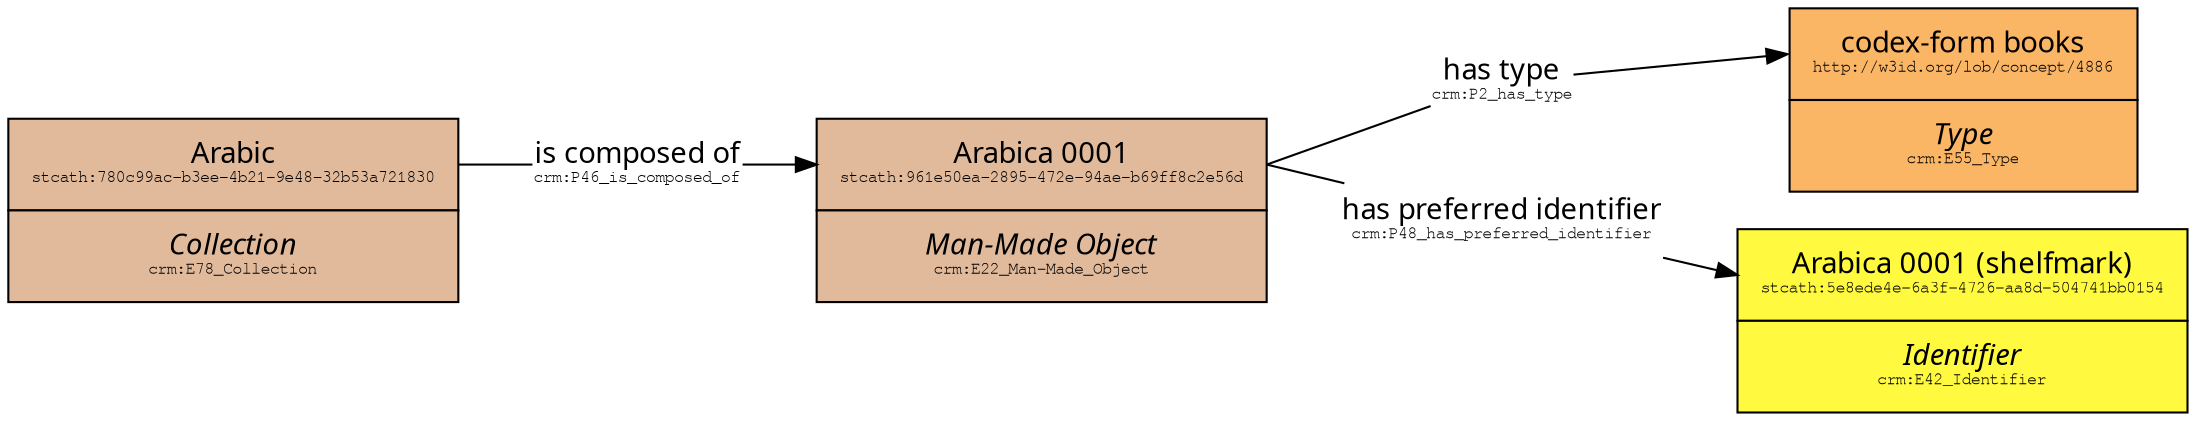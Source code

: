 // MSs
digraph {
	rankdir=LR splines=line
	node [margin=0 penwidth=3.0 shape=none]
	httpw3idorglobconcept4886 [label=<<TABLE BORDER="0" CELLBORDER="1" CELLSPACING="0">                <TR><TD PORT="instance" CELLPADDING="10" bgcolor="#FAB565"><FONT FACE="Ubuntu">codex-form books</FONT><BR /><FONT FACE="FreeMono" POINT-SIZE="8">http://w3id.org/lob/concept/4886</FONT></TD></TR>                <TR><TD PORT="class" CELLPADDING="10" bgcolor="#FAB565"><FONT FACE="Ubuntu"><I>Type</I></FONT><BR /><FONT FACE="FreeMono" POINT-SIZE="8">crm:E55_Type</FONT></TD></TR>                </TABLE>>]
	httpsdataligatusorgukstcatherinesms780c99acb3ee4b219e4832b53a721830 [label=<<TABLE BORDER="0" CELLBORDER="1" CELLSPACING="0">                <TR><TD PORT="instance" CELLPADDING="10" bgcolor="#E1BA9C"><FONT FACE="Ubuntu">Arabic</FONT><BR /><FONT FACE="FreeMono" POINT-SIZE="8">stcath:780c99ac-b3ee-4b21-9e48-32b53a721830</FONT></TD></TR>                <TR><TD PORT="class" CELLPADDING="10" bgcolor="#E1BA9C"><FONT FACE="Ubuntu"><I>Collection</I></FONT><BR /><FONT FACE="FreeMono" POINT-SIZE="8">crm:E78_Collection</FONT></TD></TR>                </TABLE>>]
	httpsdataligatusorgukstcatherinesms961e50ea2895472e94aeb69ff8c2e56d [label=<<TABLE BORDER="0" CELLBORDER="1" CELLSPACING="0">                <TR><TD PORT="instance" CELLPADDING="10" bgcolor="#E1BA9C"><FONT FACE="Ubuntu">Arabica 0001</FONT><BR /><FONT FACE="FreeMono" POINT-SIZE="8">stcath:961e50ea-2895-472e-94ae-b69ff8c2e56d</FONT></TD></TR>                <TR><TD PORT="class" CELLPADDING="10" bgcolor="#E1BA9C"><FONT FACE="Ubuntu"><I>Man-Made Object</I></FONT><BR /><FONT FACE="FreeMono" POINT-SIZE="8">crm:E22_Man-Made_Object</FONT></TD></TR>                </TABLE>>]
	httpsdataligatusorgukstcatherinesms5e8ede4e6a3f4726aa8d504741bb0154 [label=<<TABLE BORDER="0" CELLBORDER="1" CELLSPACING="0">                <TR><TD PORT="instance" CELLPADDING="10" bgcolor="#fffa40"><FONT FACE="Ubuntu">Arabica 0001 (shelfmark)</FONT><BR /><FONT FACE="FreeMono" POINT-SIZE="8">stcath:5e8ede4e-6a3f-4726-aa8d-504741bb0154</FONT></TD></TR>                <TR><TD PORT="class" CELLPADDING="10" bgcolor="#fffa40"><FONT FACE="Ubuntu"><I>Identifier</I></FONT><BR /><FONT FACE="FreeMono" POINT-SIZE="8">crm:E42_Identifier</FONT></TD></TR>                </TABLE>>]
	httpwwwcidoccrmorgcidoccrmP2_has_type [label=<<FONT FACE="Ubuntu">has type</FONT><BR /><FONT FACE="FreeMono" POINT-SIZE="8">crm:P2_has_type</FONT>>]
	httpsdataligatusorgukstcatherinesms961e50ea2895472e94aeb69ff8c2e56d:instance -> httpwwwcidoccrmorgcidoccrmP2_has_type [arrowhead=none]
	httpwwwcidoccrmorgcidoccrmP2_has_type -> httpw3idorglobconcept4886:instance
	httpwwwcidoccrmorgcidoccrmP46_is_composed_of [label=<<FONT FACE="Ubuntu">is composed of</FONT><BR /><FONT FACE="FreeMono" POINT-SIZE="8">crm:P46_is_composed_of</FONT>>]
	httpsdataligatusorgukstcatherinesms780c99acb3ee4b219e4832b53a721830:instance -> httpwwwcidoccrmorgcidoccrmP46_is_composed_of [arrowhead=none]
	httpwwwcidoccrmorgcidoccrmP46_is_composed_of -> httpsdataligatusorgukstcatherinesms961e50ea2895472e94aeb69ff8c2e56d:instance
	httpwwwcidoccrmorgcidoccrmP48_has_preferred_identifier [label=<<FONT FACE="Ubuntu">has preferred identifier</FONT><BR /><FONT FACE="FreeMono" POINT-SIZE="8">crm:P48_has_preferred_identifier</FONT>>]
	httpsdataligatusorgukstcatherinesms961e50ea2895472e94aeb69ff8c2e56d:instance -> httpwwwcidoccrmorgcidoccrmP48_has_preferred_identifier [arrowhead=none]
	httpwwwcidoccrmorgcidoccrmP48_has_preferred_identifier -> httpsdataligatusorgukstcatherinesms5e8ede4e6a3f4726aa8d504741bb0154:instance
}
